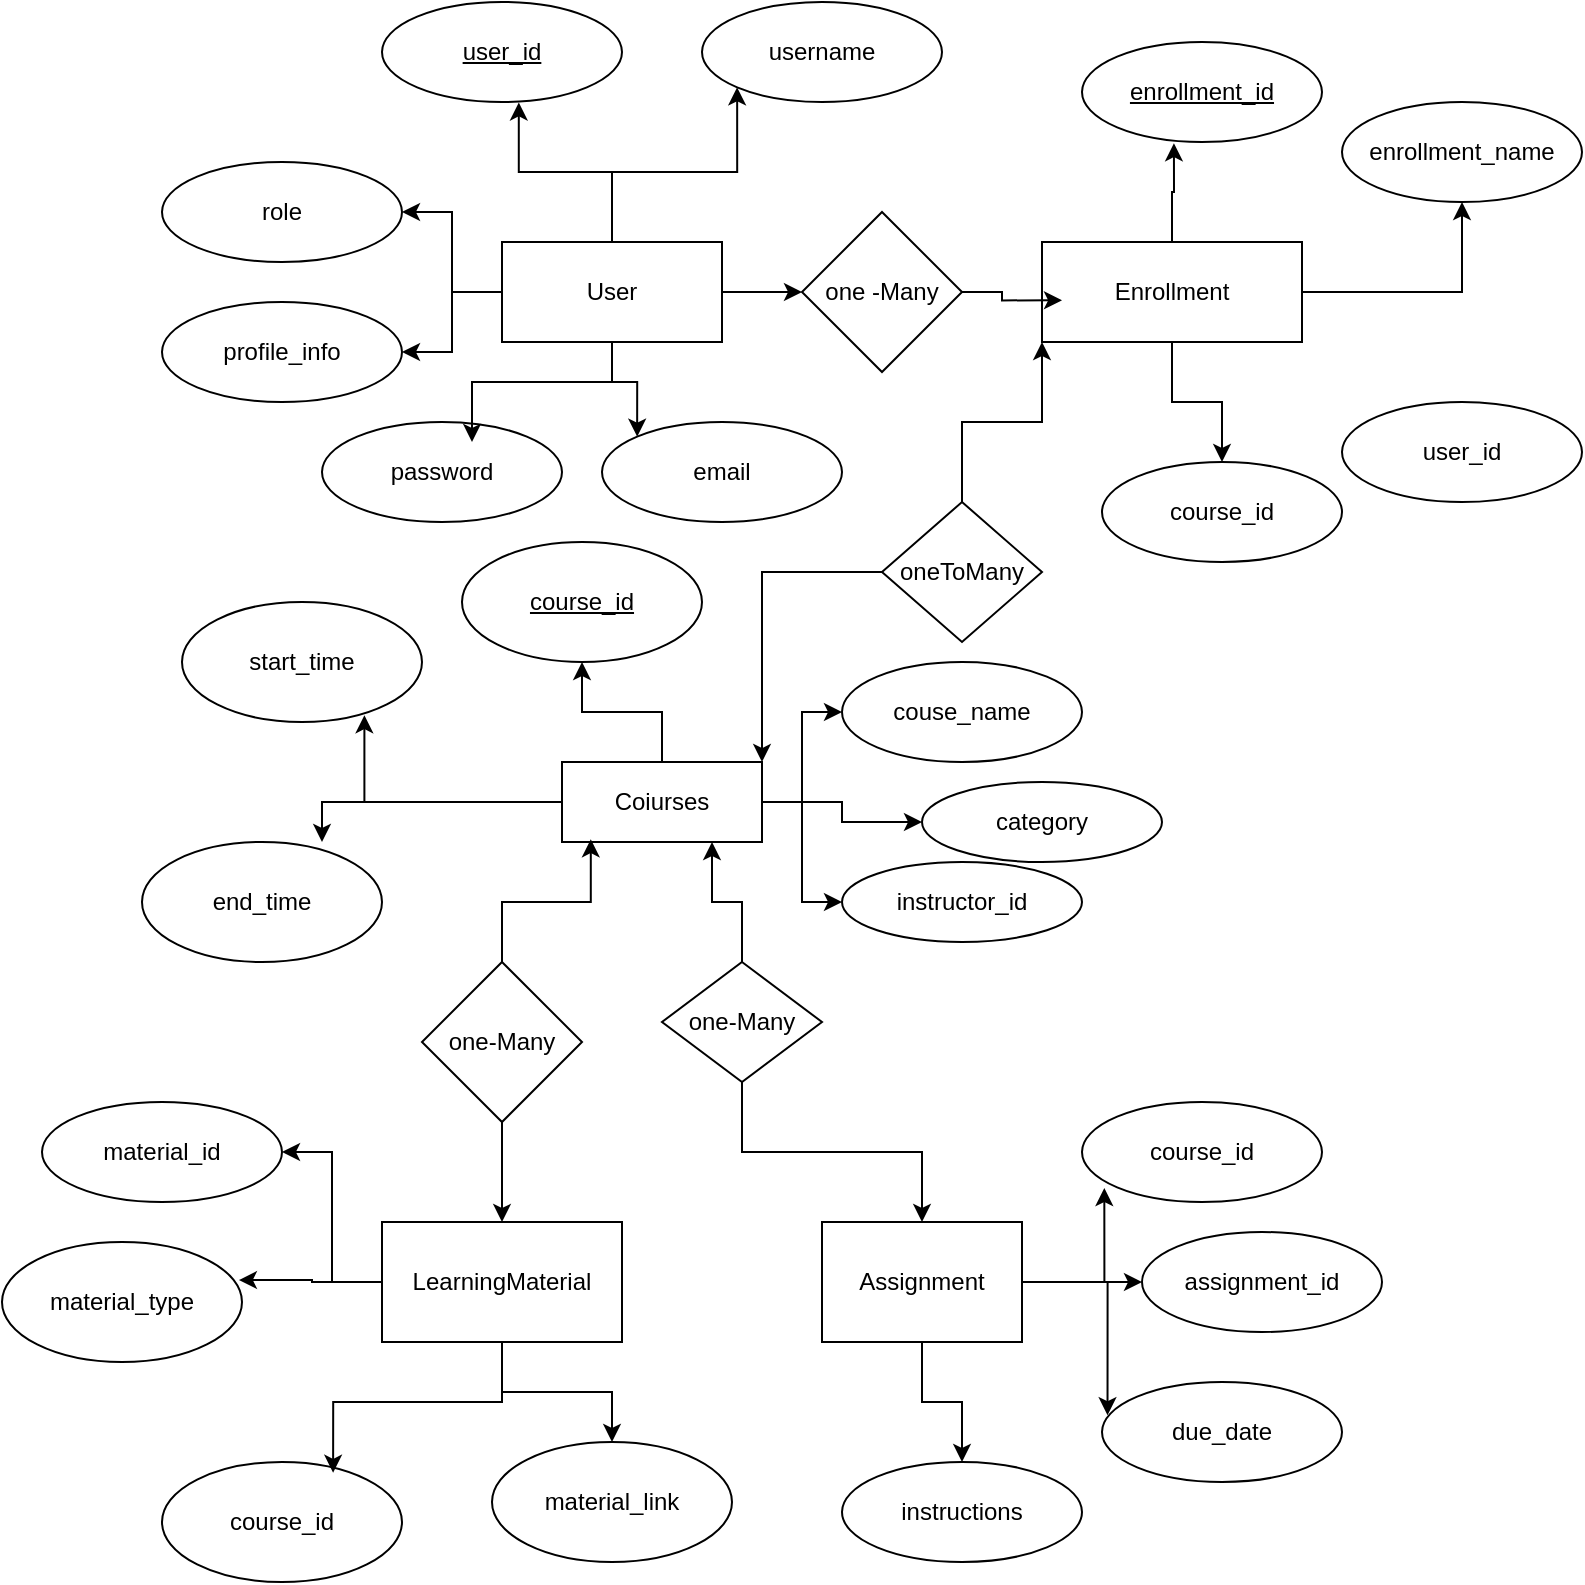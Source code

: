 <mxfile version="24.7.4">
  <diagram id="R2lEEEUBdFMjLlhIrx00" name="Page-1">
    <mxGraphModel dx="1900" dy="557" grid="1" gridSize="10" guides="1" tooltips="1" connect="1" arrows="1" fold="1" page="1" pageScale="1" pageWidth="850" pageHeight="1100" math="0" shadow="0" extFonts="Permanent Marker^https://fonts.googleapis.com/css?family=Permanent+Marker">
      <root>
        <mxCell id="0" />
        <mxCell id="1" parent="0" />
        <mxCell id="7yob_-Kx5GwXuWihS_Kb-27" style="edgeStyle=orthogonalEdgeStyle;rounded=0;orthogonalLoop=1;jettySize=auto;html=1;entryX=0;entryY=1;entryDx=0;entryDy=0;" edge="1" parent="1" source="7yob_-Kx5GwXuWihS_Kb-19" target="7yob_-Kx5GwXuWihS_Kb-20">
          <mxGeometry relative="1" as="geometry" />
        </mxCell>
        <mxCell id="7yob_-Kx5GwXuWihS_Kb-29" style="edgeStyle=orthogonalEdgeStyle;rounded=0;orthogonalLoop=1;jettySize=auto;html=1;entryX=0;entryY=0;entryDx=0;entryDy=0;" edge="1" parent="1" source="7yob_-Kx5GwXuWihS_Kb-19" target="7yob_-Kx5GwXuWihS_Kb-24">
          <mxGeometry relative="1" as="geometry" />
        </mxCell>
        <mxCell id="7yob_-Kx5GwXuWihS_Kb-31" style="edgeStyle=orthogonalEdgeStyle;rounded=0;orthogonalLoop=1;jettySize=auto;html=1;entryX=1;entryY=0.5;entryDx=0;entryDy=0;" edge="1" parent="1" source="7yob_-Kx5GwXuWihS_Kb-19" target="7yob_-Kx5GwXuWihS_Kb-22">
          <mxGeometry relative="1" as="geometry" />
        </mxCell>
        <mxCell id="7yob_-Kx5GwXuWihS_Kb-32" style="edgeStyle=orthogonalEdgeStyle;rounded=0;orthogonalLoop=1;jettySize=auto;html=1;entryX=1;entryY=0.5;entryDx=0;entryDy=0;" edge="1" parent="1" source="7yob_-Kx5GwXuWihS_Kb-19" target="7yob_-Kx5GwXuWihS_Kb-23">
          <mxGeometry relative="1" as="geometry" />
        </mxCell>
        <mxCell id="7yob_-Kx5GwXuWihS_Kb-41" style="edgeStyle=orthogonalEdgeStyle;rounded=0;orthogonalLoop=1;jettySize=auto;html=1;" edge="1" parent="1" source="7yob_-Kx5GwXuWihS_Kb-19">
          <mxGeometry relative="1" as="geometry">
            <mxPoint x="320" y="185" as="targetPoint" />
          </mxGeometry>
        </mxCell>
        <mxCell id="7yob_-Kx5GwXuWihS_Kb-19" value="User" style="rounded=0;whiteSpace=wrap;html=1;" vertex="1" parent="1">
          <mxGeometry x="170" y="160" width="110" height="50" as="geometry" />
        </mxCell>
        <mxCell id="7yob_-Kx5GwXuWihS_Kb-20" value="username" style="ellipse;whiteSpace=wrap;html=1;" vertex="1" parent="1">
          <mxGeometry x="270" y="40" width="120" height="50" as="geometry" />
        </mxCell>
        <mxCell id="7yob_-Kx5GwXuWihS_Kb-21" value="&lt;u&gt;user_id&lt;/u&gt;" style="ellipse;whiteSpace=wrap;html=1;" vertex="1" parent="1">
          <mxGeometry x="110" y="40" width="120" height="50" as="geometry" />
        </mxCell>
        <mxCell id="7yob_-Kx5GwXuWihS_Kb-22" value="profile_info" style="ellipse;whiteSpace=wrap;html=1;" vertex="1" parent="1">
          <mxGeometry y="190" width="120" height="50" as="geometry" />
        </mxCell>
        <mxCell id="7yob_-Kx5GwXuWihS_Kb-23" value="role" style="ellipse;whiteSpace=wrap;html=1;" vertex="1" parent="1">
          <mxGeometry y="120" width="120" height="50" as="geometry" />
        </mxCell>
        <mxCell id="7yob_-Kx5GwXuWihS_Kb-24" value="email" style="ellipse;whiteSpace=wrap;html=1;" vertex="1" parent="1">
          <mxGeometry x="220" y="250" width="120" height="50" as="geometry" />
        </mxCell>
        <mxCell id="7yob_-Kx5GwXuWihS_Kb-25" value="password" style="ellipse;whiteSpace=wrap;html=1;" vertex="1" parent="1">
          <mxGeometry x="80" y="250" width="120" height="50" as="geometry" />
        </mxCell>
        <mxCell id="7yob_-Kx5GwXuWihS_Kb-30" style="edgeStyle=orthogonalEdgeStyle;rounded=0;orthogonalLoop=1;jettySize=auto;html=1;entryX=0.625;entryY=0.2;entryDx=0;entryDy=0;entryPerimeter=0;" edge="1" parent="1" source="7yob_-Kx5GwXuWihS_Kb-19" target="7yob_-Kx5GwXuWihS_Kb-25">
          <mxGeometry relative="1" as="geometry" />
        </mxCell>
        <mxCell id="7yob_-Kx5GwXuWihS_Kb-34" style="edgeStyle=orthogonalEdgeStyle;rounded=0;orthogonalLoop=1;jettySize=auto;html=1;entryX=0.57;entryY=1.004;entryDx=0;entryDy=0;entryPerimeter=0;" edge="1" parent="1" source="7yob_-Kx5GwXuWihS_Kb-19" target="7yob_-Kx5GwXuWihS_Kb-21">
          <mxGeometry relative="1" as="geometry" />
        </mxCell>
        <mxCell id="7yob_-Kx5GwXuWihS_Kb-51" style="edgeStyle=orthogonalEdgeStyle;rounded=0;orthogonalLoop=1;jettySize=auto;html=1;" edge="1" parent="1" source="7yob_-Kx5GwXuWihS_Kb-35" target="7yob_-Kx5GwXuWihS_Kb-36">
          <mxGeometry relative="1" as="geometry" />
        </mxCell>
        <mxCell id="7yob_-Kx5GwXuWihS_Kb-52" style="edgeStyle=orthogonalEdgeStyle;rounded=0;orthogonalLoop=1;jettySize=auto;html=1;" edge="1" parent="1" source="7yob_-Kx5GwXuWihS_Kb-35" target="7yob_-Kx5GwXuWihS_Kb-40">
          <mxGeometry relative="1" as="geometry" />
        </mxCell>
        <mxCell id="7yob_-Kx5GwXuWihS_Kb-35" value="Enrollment" style="rounded=0;whiteSpace=wrap;html=1;" vertex="1" parent="1">
          <mxGeometry x="440" y="160" width="130" height="50" as="geometry" />
        </mxCell>
        <mxCell id="7yob_-Kx5GwXuWihS_Kb-36" value="course_id" style="ellipse;whiteSpace=wrap;html=1;" vertex="1" parent="1">
          <mxGeometry x="470" y="270" width="120" height="50" as="geometry" />
        </mxCell>
        <mxCell id="7yob_-Kx5GwXuWihS_Kb-38" value="user_id" style="ellipse;whiteSpace=wrap;html=1;" vertex="1" parent="1">
          <mxGeometry x="590" y="240" width="120" height="50" as="geometry" />
        </mxCell>
        <mxCell id="7yob_-Kx5GwXuWihS_Kb-39" value="&lt;u&gt;enrollment_id&lt;/u&gt;" style="ellipse;whiteSpace=wrap;html=1;" vertex="1" parent="1">
          <mxGeometry x="460" y="60" width="120" height="50" as="geometry" />
        </mxCell>
        <mxCell id="7yob_-Kx5GwXuWihS_Kb-40" value="enrollment_name" style="ellipse;whiteSpace=wrap;html=1;" vertex="1" parent="1">
          <mxGeometry x="590" y="90" width="120" height="50" as="geometry" />
        </mxCell>
        <mxCell id="7yob_-Kx5GwXuWihS_Kb-42" value="one -Many" style="rhombus;whiteSpace=wrap;html=1;" vertex="1" parent="1">
          <mxGeometry x="320" y="145" width="80" height="80" as="geometry" />
        </mxCell>
        <mxCell id="7yob_-Kx5GwXuWihS_Kb-56" style="edgeStyle=orthogonalEdgeStyle;rounded=0;orthogonalLoop=1;jettySize=auto;html=1;entryX=0.077;entryY=0.583;entryDx=0;entryDy=0;entryPerimeter=0;" edge="1" parent="1" source="7yob_-Kx5GwXuWihS_Kb-42" target="7yob_-Kx5GwXuWihS_Kb-35">
          <mxGeometry relative="1" as="geometry" />
        </mxCell>
        <mxCell id="7yob_-Kx5GwXuWihS_Kb-57" style="edgeStyle=orthogonalEdgeStyle;rounded=0;orthogonalLoop=1;jettySize=auto;html=1;entryX=0.383;entryY=1.012;entryDx=0;entryDy=0;entryPerimeter=0;" edge="1" parent="1" source="7yob_-Kx5GwXuWihS_Kb-35" target="7yob_-Kx5GwXuWihS_Kb-39">
          <mxGeometry relative="1" as="geometry" />
        </mxCell>
        <mxCell id="7yob_-Kx5GwXuWihS_Kb-72" style="edgeStyle=orthogonalEdgeStyle;rounded=0;orthogonalLoop=1;jettySize=auto;html=1;" edge="1" parent="1" source="7yob_-Kx5GwXuWihS_Kb-58" target="7yob_-Kx5GwXuWihS_Kb-68">
          <mxGeometry relative="1" as="geometry" />
        </mxCell>
        <mxCell id="7yob_-Kx5GwXuWihS_Kb-75" style="edgeStyle=orthogonalEdgeStyle;rounded=0;orthogonalLoop=1;jettySize=auto;html=1;" edge="1" parent="1" source="7yob_-Kx5GwXuWihS_Kb-58" target="7yob_-Kx5GwXuWihS_Kb-62">
          <mxGeometry relative="1" as="geometry" />
        </mxCell>
        <mxCell id="7yob_-Kx5GwXuWihS_Kb-76" style="edgeStyle=orthogonalEdgeStyle;rounded=0;orthogonalLoop=1;jettySize=auto;html=1;entryX=0;entryY=0.5;entryDx=0;entryDy=0;" edge="1" parent="1" source="7yob_-Kx5GwXuWihS_Kb-58" target="7yob_-Kx5GwXuWihS_Kb-71">
          <mxGeometry relative="1" as="geometry" />
        </mxCell>
        <mxCell id="7yob_-Kx5GwXuWihS_Kb-77" style="edgeStyle=orthogonalEdgeStyle;rounded=0;orthogonalLoop=1;jettySize=auto;html=1;" edge="1" parent="1" source="7yob_-Kx5GwXuWihS_Kb-58" target="7yob_-Kx5GwXuWihS_Kb-67">
          <mxGeometry relative="1" as="geometry" />
        </mxCell>
        <mxCell id="7yob_-Kx5GwXuWihS_Kb-58" value="Coiurses" style="rounded=0;whiteSpace=wrap;html=1;" vertex="1" parent="1">
          <mxGeometry x="200" y="420" width="100" height="40" as="geometry" />
        </mxCell>
        <mxCell id="7yob_-Kx5GwXuWihS_Kb-62" value="couse_name" style="ellipse;whiteSpace=wrap;html=1;" vertex="1" parent="1">
          <mxGeometry x="340" y="370" width="120" height="50" as="geometry" />
        </mxCell>
        <mxCell id="7yob_-Kx5GwXuWihS_Kb-67" value="&lt;u&gt;course_id&lt;/u&gt;" style="ellipse;whiteSpace=wrap;html=1;" vertex="1" parent="1">
          <mxGeometry x="150" y="310" width="120" height="60" as="geometry" />
        </mxCell>
        <mxCell id="7yob_-Kx5GwXuWihS_Kb-68" value="category" style="ellipse;whiteSpace=wrap;html=1;" vertex="1" parent="1">
          <mxGeometry x="380" y="430" width="120" height="40" as="geometry" />
        </mxCell>
        <mxCell id="7yob_-Kx5GwXuWihS_Kb-69" value="end_time" style="ellipse;whiteSpace=wrap;html=1;" vertex="1" parent="1">
          <mxGeometry x="-10" y="460" width="120" height="60" as="geometry" />
        </mxCell>
        <mxCell id="7yob_-Kx5GwXuWihS_Kb-70" value="start_time" style="ellipse;whiteSpace=wrap;html=1;" vertex="1" parent="1">
          <mxGeometry x="10" y="340" width="120" height="60" as="geometry" />
        </mxCell>
        <mxCell id="7yob_-Kx5GwXuWihS_Kb-71" value="instructor_id" style="ellipse;whiteSpace=wrap;html=1;" vertex="1" parent="1">
          <mxGeometry x="340" y="470" width="120" height="40" as="geometry" />
        </mxCell>
        <mxCell id="7yob_-Kx5GwXuWihS_Kb-73" style="edgeStyle=orthogonalEdgeStyle;rounded=0;orthogonalLoop=1;jettySize=auto;html=1;entryX=0.76;entryY=0.943;entryDx=0;entryDy=0;entryPerimeter=0;" edge="1" parent="1" source="7yob_-Kx5GwXuWihS_Kb-58" target="7yob_-Kx5GwXuWihS_Kb-70">
          <mxGeometry relative="1" as="geometry" />
        </mxCell>
        <mxCell id="7yob_-Kx5GwXuWihS_Kb-74" style="edgeStyle=orthogonalEdgeStyle;rounded=0;orthogonalLoop=1;jettySize=auto;html=1;entryX=0.75;entryY=0;entryDx=0;entryDy=0;entryPerimeter=0;" edge="1" parent="1" source="7yob_-Kx5GwXuWihS_Kb-58" target="7yob_-Kx5GwXuWihS_Kb-69">
          <mxGeometry relative="1" as="geometry" />
        </mxCell>
        <mxCell id="7yob_-Kx5GwXuWihS_Kb-81" style="edgeStyle=orthogonalEdgeStyle;rounded=0;orthogonalLoop=1;jettySize=auto;html=1;entryX=0;entryY=1;entryDx=0;entryDy=0;" edge="1" parent="1" source="7yob_-Kx5GwXuWihS_Kb-78" target="7yob_-Kx5GwXuWihS_Kb-35">
          <mxGeometry relative="1" as="geometry" />
        </mxCell>
        <mxCell id="7yob_-Kx5GwXuWihS_Kb-83" style="edgeStyle=orthogonalEdgeStyle;rounded=0;orthogonalLoop=1;jettySize=auto;html=1;entryX=1;entryY=0;entryDx=0;entryDy=0;" edge="1" parent="1" source="7yob_-Kx5GwXuWihS_Kb-78" target="7yob_-Kx5GwXuWihS_Kb-58">
          <mxGeometry relative="1" as="geometry" />
        </mxCell>
        <mxCell id="7yob_-Kx5GwXuWihS_Kb-78" value="oneToMany" style="rhombus;whiteSpace=wrap;html=1;" vertex="1" parent="1">
          <mxGeometry x="360" y="290" width="80" height="70" as="geometry" />
        </mxCell>
        <mxCell id="7yob_-Kx5GwXuWihS_Kb-98" style="edgeStyle=orthogonalEdgeStyle;rounded=0;orthogonalLoop=1;jettySize=auto;html=1;entryX=1;entryY=0.5;entryDx=0;entryDy=0;" edge="1" parent="1" source="7yob_-Kx5GwXuWihS_Kb-84" target="7yob_-Kx5GwXuWihS_Kb-93">
          <mxGeometry relative="1" as="geometry" />
        </mxCell>
        <mxCell id="7yob_-Kx5GwXuWihS_Kb-100" style="edgeStyle=orthogonalEdgeStyle;rounded=0;orthogonalLoop=1;jettySize=auto;html=1;" edge="1" parent="1" source="7yob_-Kx5GwXuWihS_Kb-84" target="7yob_-Kx5GwXuWihS_Kb-95">
          <mxGeometry relative="1" as="geometry" />
        </mxCell>
        <mxCell id="7yob_-Kx5GwXuWihS_Kb-84" value="LearningMaterial" style="rounded=0;whiteSpace=wrap;html=1;" vertex="1" parent="1">
          <mxGeometry x="110" y="650" width="120" height="60" as="geometry" />
        </mxCell>
        <mxCell id="7yob_-Kx5GwXuWihS_Kb-105" style="edgeStyle=orthogonalEdgeStyle;rounded=0;orthogonalLoop=1;jettySize=auto;html=1;" edge="1" parent="1" source="7yob_-Kx5GwXuWihS_Kb-85" target="7yob_-Kx5GwXuWihS_Kb-103">
          <mxGeometry relative="1" as="geometry" />
        </mxCell>
        <mxCell id="7yob_-Kx5GwXuWihS_Kb-109" style="edgeStyle=orthogonalEdgeStyle;rounded=0;orthogonalLoop=1;jettySize=auto;html=1;" edge="1" parent="1" source="7yob_-Kx5GwXuWihS_Kb-85" target="7yob_-Kx5GwXuWihS_Kb-104">
          <mxGeometry relative="1" as="geometry" />
        </mxCell>
        <mxCell id="7yob_-Kx5GwXuWihS_Kb-85" value="Assignment" style="rounded=0;whiteSpace=wrap;html=1;" vertex="1" parent="1">
          <mxGeometry x="330" y="650" width="100" height="60" as="geometry" />
        </mxCell>
        <mxCell id="7yob_-Kx5GwXuWihS_Kb-89" style="edgeStyle=orthogonalEdgeStyle;rounded=0;orthogonalLoop=1;jettySize=auto;html=1;" edge="1" parent="1" source="7yob_-Kx5GwXuWihS_Kb-87" target="7yob_-Kx5GwXuWihS_Kb-84">
          <mxGeometry relative="1" as="geometry" />
        </mxCell>
        <mxCell id="7yob_-Kx5GwXuWihS_Kb-87" value="one-Many" style="rhombus;whiteSpace=wrap;html=1;" vertex="1" parent="1">
          <mxGeometry x="130" y="520" width="80" height="80" as="geometry" />
        </mxCell>
        <mxCell id="7yob_-Kx5GwXuWihS_Kb-88" style="edgeStyle=orthogonalEdgeStyle;rounded=0;orthogonalLoop=1;jettySize=auto;html=1;entryX=0.144;entryY=0.965;entryDx=0;entryDy=0;entryPerimeter=0;" edge="1" parent="1" source="7yob_-Kx5GwXuWihS_Kb-87" target="7yob_-Kx5GwXuWihS_Kb-58">
          <mxGeometry relative="1" as="geometry" />
        </mxCell>
        <mxCell id="7yob_-Kx5GwXuWihS_Kb-91" style="edgeStyle=orthogonalEdgeStyle;rounded=0;orthogonalLoop=1;jettySize=auto;html=1;entryX=0.75;entryY=1;entryDx=0;entryDy=0;" edge="1" parent="1" source="7yob_-Kx5GwXuWihS_Kb-90" target="7yob_-Kx5GwXuWihS_Kb-58">
          <mxGeometry relative="1" as="geometry" />
        </mxCell>
        <mxCell id="7yob_-Kx5GwXuWihS_Kb-92" style="edgeStyle=orthogonalEdgeStyle;rounded=0;orthogonalLoop=1;jettySize=auto;html=1;" edge="1" parent="1" source="7yob_-Kx5GwXuWihS_Kb-90" target="7yob_-Kx5GwXuWihS_Kb-85">
          <mxGeometry relative="1" as="geometry" />
        </mxCell>
        <mxCell id="7yob_-Kx5GwXuWihS_Kb-90" value="one-Many" style="rhombus;whiteSpace=wrap;html=1;" vertex="1" parent="1">
          <mxGeometry x="250" y="520" width="80" height="60" as="geometry" />
        </mxCell>
        <mxCell id="7yob_-Kx5GwXuWihS_Kb-93" value="material_id" style="ellipse;whiteSpace=wrap;html=1;" vertex="1" parent="1">
          <mxGeometry x="-60" y="590" width="120" height="50" as="geometry" />
        </mxCell>
        <mxCell id="7yob_-Kx5GwXuWihS_Kb-94" value="material_type" style="ellipse;whiteSpace=wrap;html=1;" vertex="1" parent="1">
          <mxGeometry x="-80" y="660" width="120" height="60" as="geometry" />
        </mxCell>
        <mxCell id="7yob_-Kx5GwXuWihS_Kb-95" value="material_link" style="ellipse;whiteSpace=wrap;html=1;" vertex="1" parent="1">
          <mxGeometry x="165" y="760" width="120" height="60" as="geometry" />
        </mxCell>
        <mxCell id="7yob_-Kx5GwXuWihS_Kb-96" value="course_id" style="ellipse;whiteSpace=wrap;html=1;" vertex="1" parent="1">
          <mxGeometry y="770" width="120" height="60" as="geometry" />
        </mxCell>
        <mxCell id="7yob_-Kx5GwXuWihS_Kb-97" style="edgeStyle=orthogonalEdgeStyle;rounded=0;orthogonalLoop=1;jettySize=auto;html=1;entryX=0.987;entryY=0.317;entryDx=0;entryDy=0;entryPerimeter=0;" edge="1" parent="1" source="7yob_-Kx5GwXuWihS_Kb-84" target="7yob_-Kx5GwXuWihS_Kb-94">
          <mxGeometry relative="1" as="geometry" />
        </mxCell>
        <mxCell id="7yob_-Kx5GwXuWihS_Kb-99" style="edgeStyle=orthogonalEdgeStyle;rounded=0;orthogonalLoop=1;jettySize=auto;html=1;entryX=0.713;entryY=0.09;entryDx=0;entryDy=0;entryPerimeter=0;" edge="1" parent="1" source="7yob_-Kx5GwXuWihS_Kb-84" target="7yob_-Kx5GwXuWihS_Kb-96">
          <mxGeometry relative="1" as="geometry" />
        </mxCell>
        <mxCell id="7yob_-Kx5GwXuWihS_Kb-101" value="course_id" style="ellipse;whiteSpace=wrap;html=1;" vertex="1" parent="1">
          <mxGeometry x="460" y="590" width="120" height="50" as="geometry" />
        </mxCell>
        <mxCell id="7yob_-Kx5GwXuWihS_Kb-102" value="due_date" style="ellipse;whiteSpace=wrap;html=1;" vertex="1" parent="1">
          <mxGeometry x="470" y="730" width="120" height="50" as="geometry" />
        </mxCell>
        <mxCell id="7yob_-Kx5GwXuWihS_Kb-103" value="assignment_id" style="ellipse;whiteSpace=wrap;html=1;" vertex="1" parent="1">
          <mxGeometry x="490" y="655" width="120" height="50" as="geometry" />
        </mxCell>
        <mxCell id="7yob_-Kx5GwXuWihS_Kb-104" value="instructions" style="ellipse;whiteSpace=wrap;html=1;" vertex="1" parent="1">
          <mxGeometry x="340" y="770" width="120" height="50" as="geometry" />
        </mxCell>
        <mxCell id="7yob_-Kx5GwXuWihS_Kb-107" style="edgeStyle=orthogonalEdgeStyle;rounded=0;orthogonalLoop=1;jettySize=auto;html=1;entryX=0.093;entryY=0.86;entryDx=0;entryDy=0;entryPerimeter=0;" edge="1" parent="1" source="7yob_-Kx5GwXuWihS_Kb-85" target="7yob_-Kx5GwXuWihS_Kb-101">
          <mxGeometry relative="1" as="geometry" />
        </mxCell>
        <mxCell id="7yob_-Kx5GwXuWihS_Kb-108" style="edgeStyle=orthogonalEdgeStyle;rounded=0;orthogonalLoop=1;jettySize=auto;html=1;entryX=0.023;entryY=0.332;entryDx=0;entryDy=0;entryPerimeter=0;" edge="1" parent="1" source="7yob_-Kx5GwXuWihS_Kb-85" target="7yob_-Kx5GwXuWihS_Kb-102">
          <mxGeometry relative="1" as="geometry" />
        </mxCell>
      </root>
    </mxGraphModel>
  </diagram>
</mxfile>
